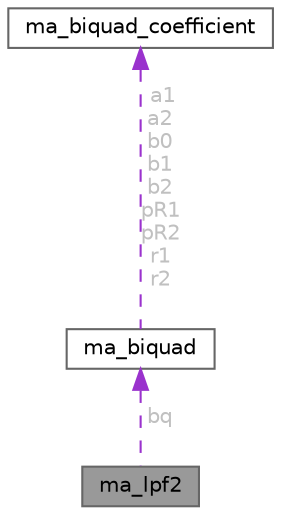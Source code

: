 digraph "ma_lpf2"
{
 // LATEX_PDF_SIZE
  bgcolor="transparent";
  edge [fontname=Helvetica,fontsize=10,labelfontname=Helvetica,labelfontsize=10];
  node [fontname=Helvetica,fontsize=10,shape=box,height=0.2,width=0.4];
  Node1 [id="Node000001",label="ma_lpf2",height=0.2,width=0.4,color="gray40", fillcolor="grey60", style="filled", fontcolor="black",tooltip=" "];
  Node2 -> Node1 [id="edge3_Node000001_Node000002",dir="back",color="darkorchid3",style="dashed",tooltip=" ",label=" bq",fontcolor="grey" ];
  Node2 [id="Node000002",label="ma_biquad",height=0.2,width=0.4,color="gray40", fillcolor="white", style="filled",URL="$structma__biquad.html",tooltip=" "];
  Node3 -> Node2 [id="edge4_Node000002_Node000003",dir="back",color="darkorchid3",style="dashed",tooltip=" ",label=" a1\na2\nb0\nb1\nb2\npR1\npR2\nr1\nr2",fontcolor="grey" ];
  Node3 [id="Node000003",label="ma_biquad_coefficient",height=0.2,width=0.4,color="gray40", fillcolor="white", style="filled",URL="$unionma__biquad__coefficient.html",tooltip=" "];
}
